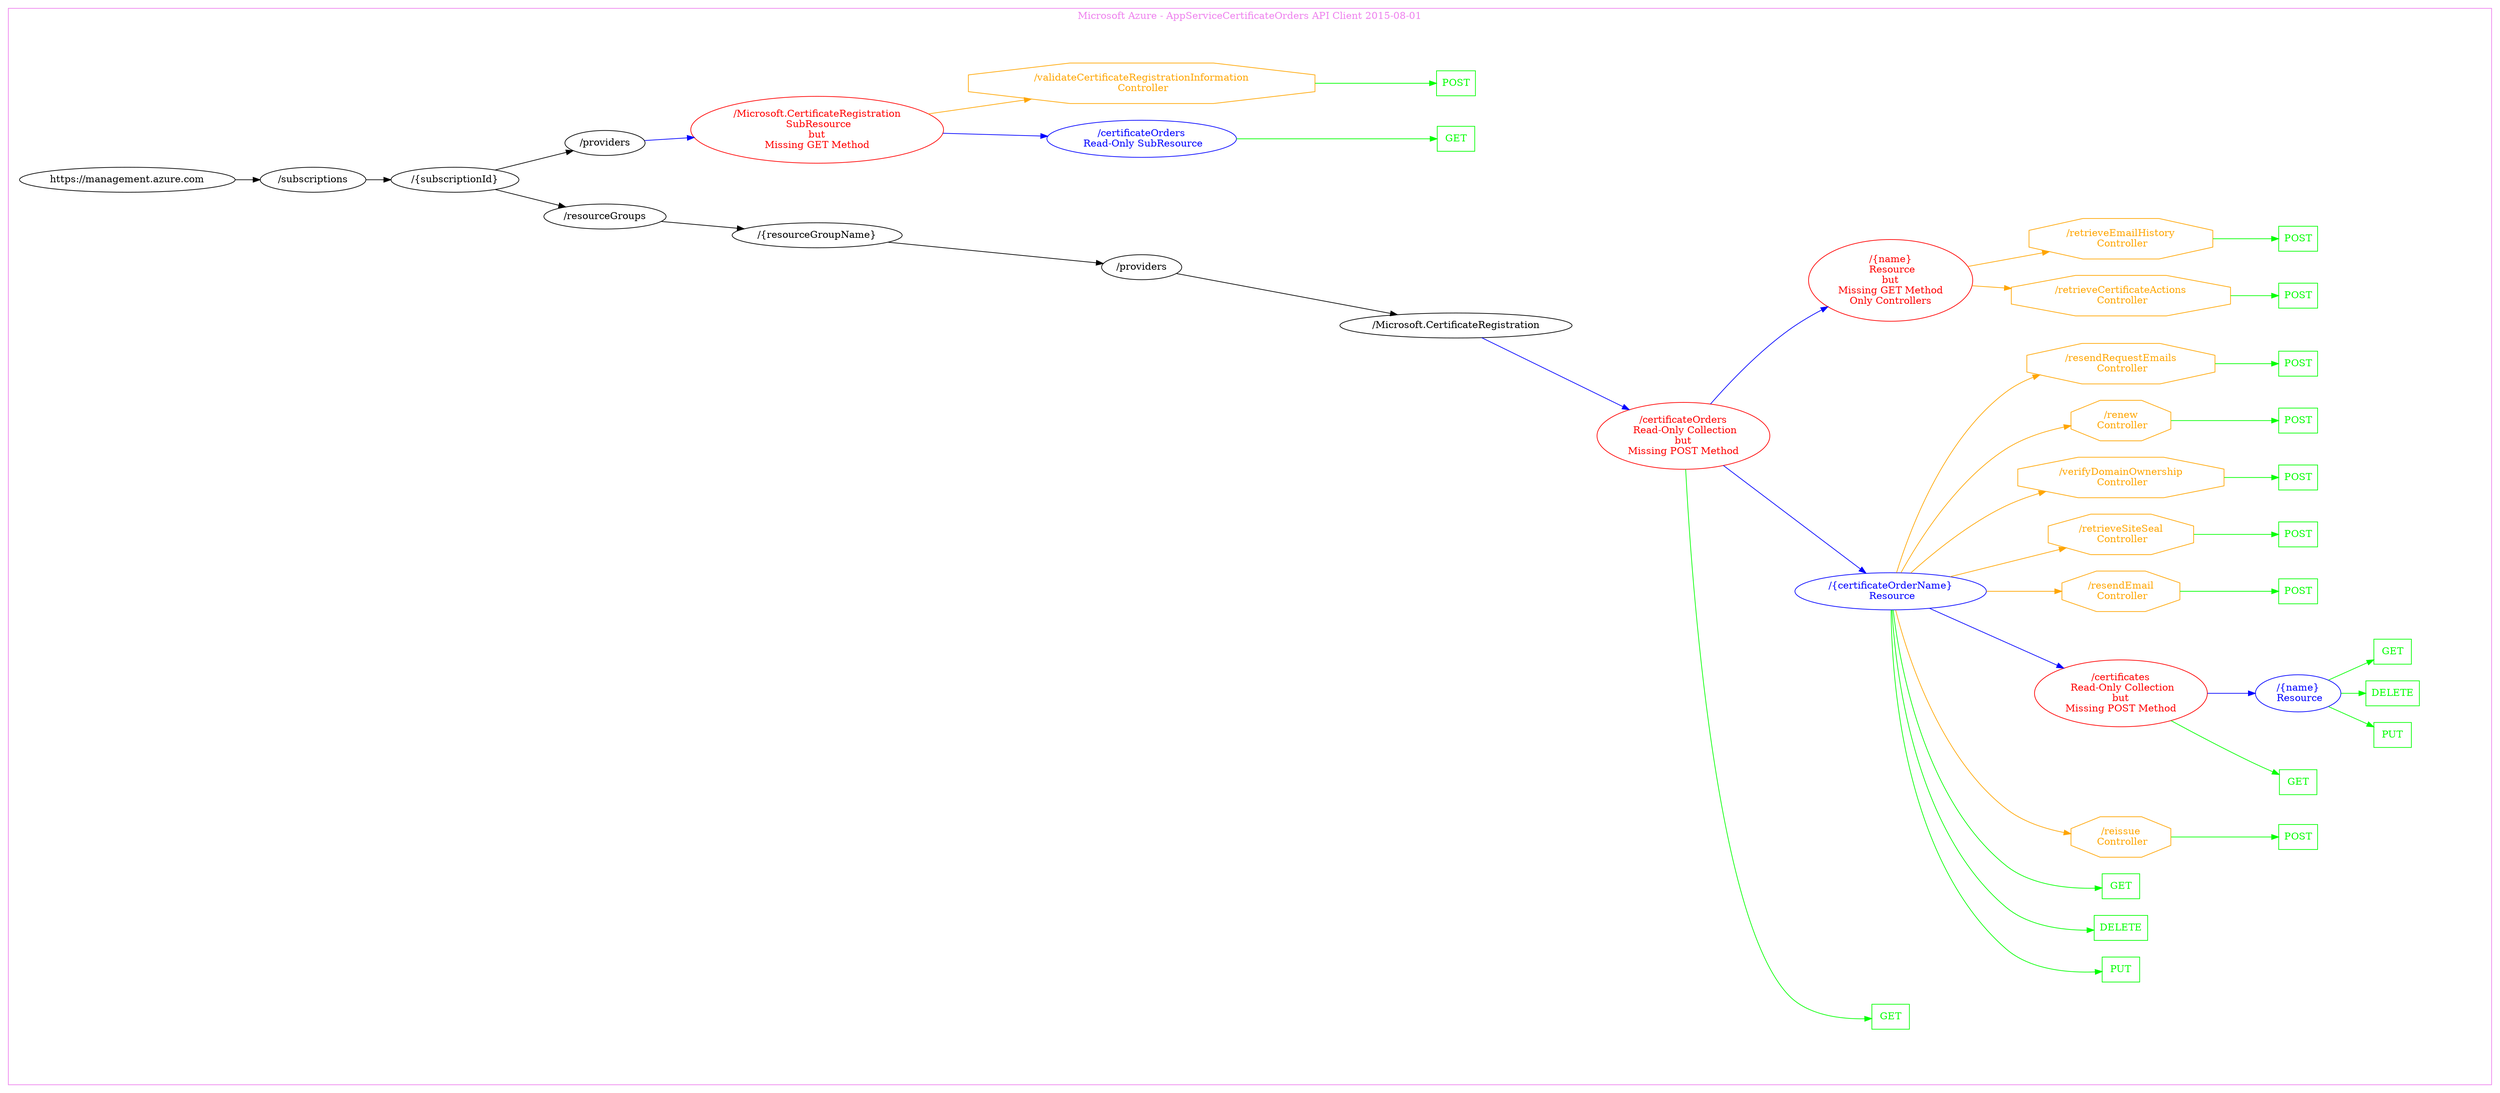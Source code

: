 digraph Cloud_Computing_REST_API {
rankdir="LR";
subgraph cluster_0 {
label="Microsoft Azure - AppServiceCertificateOrders API Client 2015-08-01"
color=violet
fontcolor=violet
subgraph cluster_1 {
label=""
color=white
fontcolor=white
node1 [label="https://management.azure.com", shape="ellipse", color="black", fontcolor="black"]
node1 -> node2 [color="black", fontcolor="black"]
subgraph cluster_2 {
label=""
color=white
fontcolor=white
node2 [label="/subscriptions", shape="ellipse", color="black", fontcolor="black"]
node2 -> node3 [color="black", fontcolor="black"]
subgraph cluster_3 {
label=""
color=white
fontcolor=white
node3 [label="/{subscriptionId}", shape="ellipse", color="black", fontcolor="black"]
node3 -> node4 [color="black", fontcolor="black"]
subgraph cluster_4 {
label=""
color=white
fontcolor=white
node4 [label="/resourceGroups", shape="ellipse", color="black", fontcolor="black"]
node4 -> node5 [color="black", fontcolor="black"]
subgraph cluster_5 {
label=""
color=white
fontcolor=white
node5 [label="/{resourceGroupName}", shape="ellipse", color="black", fontcolor="black"]
node5 -> node6 [color="black", fontcolor="black"]
subgraph cluster_6 {
label=""
color=white
fontcolor=white
node6 [label="/providers", shape="ellipse", color="black", fontcolor="black"]
node6 -> node7 [color="black", fontcolor="black"]
subgraph cluster_7 {
label=""
color=white
fontcolor=white
node7 [label="/Microsoft.CertificateRegistration", shape="ellipse", color="black", fontcolor="black"]
node7 -> node8 [color="blue", fontcolor="blue"]
subgraph cluster_8 {
label=""
color=white
fontcolor=white
node8 [label="/certificateOrders\n Read-Only Collection\nbut\nMissing POST Method", shape="ellipse", color="red", fontcolor="red"]
node8 -> node9 [color="green", fontcolor="green"]
subgraph cluster_9 {
label=""
color=white
fontcolor=white
node9 [label="GET", shape="box", color="green", fontcolor="green"]
}
node8 -> node10 [color="blue", fontcolor="blue"]
subgraph cluster_10 {
label=""
color=white
fontcolor=white
node10 [label="/{certificateOrderName}\n Resource", shape="ellipse", color="blue", fontcolor="blue"]
node10 -> node11 [color="green", fontcolor="green"]
subgraph cluster_11 {
label=""
color=white
fontcolor=white
node11 [label="PUT", shape="box", color="green", fontcolor="green"]
}
node10 -> node12 [color="green", fontcolor="green"]
subgraph cluster_12 {
label=""
color=white
fontcolor=white
node12 [label="DELETE", shape="box", color="green", fontcolor="green"]
}
node10 -> node13 [color="green", fontcolor="green"]
subgraph cluster_13 {
label=""
color=white
fontcolor=white
node13 [label="GET", shape="box", color="green", fontcolor="green"]
}
node10 -> node14 [color="orange", fontcolor="orange"]
subgraph cluster_14 {
label=""
color=white
fontcolor=white
node14 [label="/reissue\n Controller", shape="octagon", color="orange", fontcolor="orange"]
node14 -> node15 [color="green", fontcolor="green"]
subgraph cluster_15 {
label=""
color=white
fontcolor=white
node15 [label="POST", shape="box", color="green", fontcolor="green"]
}
}
node10 -> node16 [color="blue", fontcolor="blue"]
subgraph cluster_16 {
label=""
color=white
fontcolor=white
node16 [label="/certificates\n Read-Only Collection\nbut\nMissing POST Method", shape="ellipse", color="red", fontcolor="red"]
node16 -> node17 [color="green", fontcolor="green"]
subgraph cluster_17 {
label=""
color=white
fontcolor=white
node17 [label="GET", shape="box", color="green", fontcolor="green"]
}
node16 -> node18 [color="blue", fontcolor="blue"]
subgraph cluster_18 {
label=""
color=white
fontcolor=white
node18 [label="/{name}\n Resource", shape="ellipse", color="blue", fontcolor="blue"]
node18 -> node19 [color="green", fontcolor="green"]
subgraph cluster_19 {
label=""
color=white
fontcolor=white
node19 [label="PUT", shape="box", color="green", fontcolor="green"]
}
node18 -> node20 [color="green", fontcolor="green"]
subgraph cluster_20 {
label=""
color=white
fontcolor=white
node20 [label="DELETE", shape="box", color="green", fontcolor="green"]
}
node18 -> node21 [color="green", fontcolor="green"]
subgraph cluster_21 {
label=""
color=white
fontcolor=white
node21 [label="GET", shape="box", color="green", fontcolor="green"]
}
}
}
node10 -> node22 [color="orange", fontcolor="orange"]
subgraph cluster_22 {
label=""
color=white
fontcolor=white
node22 [label="/resendEmail\n Controller", shape="octagon", color="orange", fontcolor="orange"]
node22 -> node23 [color="green", fontcolor="green"]
subgraph cluster_23 {
label=""
color=white
fontcolor=white
node23 [label="POST", shape="box", color="green", fontcolor="green"]
}
}
node10 -> node24 [color="orange", fontcolor="orange"]
subgraph cluster_24 {
label=""
color=white
fontcolor=white
node24 [label="/retrieveSiteSeal\n Controller", shape="octagon", color="orange", fontcolor="orange"]
node24 -> node25 [color="green", fontcolor="green"]
subgraph cluster_25 {
label=""
color=white
fontcolor=white
node25 [label="POST", shape="box", color="green", fontcolor="green"]
}
}
node10 -> node26 [color="orange", fontcolor="orange"]
subgraph cluster_26 {
label=""
color=white
fontcolor=white
node26 [label="/verifyDomainOwnership\n Controller", shape="octagon", color="orange", fontcolor="orange"]
node26 -> node27 [color="green", fontcolor="green"]
subgraph cluster_27 {
label=""
color=white
fontcolor=white
node27 [label="POST", shape="box", color="green", fontcolor="green"]
}
}
node10 -> node28 [color="orange", fontcolor="orange"]
subgraph cluster_28 {
label=""
color=white
fontcolor=white
node28 [label="/renew\n Controller", shape="octagon", color="orange", fontcolor="orange"]
node28 -> node29 [color="green", fontcolor="green"]
subgraph cluster_29 {
label=""
color=white
fontcolor=white
node29 [label="POST", shape="box", color="green", fontcolor="green"]
}
}
node10 -> node30 [color="orange", fontcolor="orange"]
subgraph cluster_30 {
label=""
color=white
fontcolor=white
node30 [label="/resendRequestEmails\n Controller", shape="octagon", color="orange", fontcolor="orange"]
node30 -> node31 [color="green", fontcolor="green"]
subgraph cluster_31 {
label=""
color=white
fontcolor=white
node31 [label="POST", shape="box", color="green", fontcolor="green"]
}
}
}
node8 -> node32 [color="blue", fontcolor="blue"]
subgraph cluster_32 {
label=""
color=white
fontcolor=white
node32 [label="/{name}\n Resource\nbut\nMissing GET Method\nOnly Controllers", shape="ellipse", color="red", fontcolor="red"]
node32 -> node33 [color="orange", fontcolor="orange"]
subgraph cluster_33 {
label=""
color=white
fontcolor=white
node33 [label="/retrieveCertificateActions\n Controller", shape="octagon", color="orange", fontcolor="orange"]
node33 -> node34 [color="green", fontcolor="green"]
subgraph cluster_34 {
label=""
color=white
fontcolor=white
node34 [label="POST", shape="box", color="green", fontcolor="green"]
}
}
node32 -> node35 [color="orange", fontcolor="orange"]
subgraph cluster_35 {
label=""
color=white
fontcolor=white
node35 [label="/retrieveEmailHistory\n Controller", shape="octagon", color="orange", fontcolor="orange"]
node35 -> node36 [color="green", fontcolor="green"]
subgraph cluster_36 {
label=""
color=white
fontcolor=white
node36 [label="POST", shape="box", color="green", fontcolor="green"]
}
}
}
}
}
}
}
}
node3 -> node37 [color="black", fontcolor="black"]
subgraph cluster_37 {
label=""
color=white
fontcolor=white
node37 [label="/providers", shape="ellipse", color="black", fontcolor="black"]
node37 -> node38 [color="blue", fontcolor="blue"]
subgraph cluster_38 {
label=""
color=white
fontcolor=white
node38 [label="/Microsoft.CertificateRegistration\n SubResource\nbut\nMissing GET Method", shape="ellipse", color="red", fontcolor="red"]
node38 -> node39 [color="blue", fontcolor="blue"]
subgraph cluster_39 {
label=""
color=white
fontcolor=white
node39 [label="/certificateOrders\n Read-Only SubResource", shape="ellipse", color="blue", fontcolor="blue"]
node39 -> node40 [color="green", fontcolor="green"]
subgraph cluster_40 {
label=""
color=white
fontcolor=white
node40 [label="GET", shape="box", color="green", fontcolor="green"]
}
}
node38 -> node41 [color="orange", fontcolor="orange"]
subgraph cluster_41 {
label=""
color=white
fontcolor=white
node41 [label="/validateCertificateRegistrationInformation\n Controller", shape="octagon", color="orange", fontcolor="orange"]
node41 -> node42 [color="green", fontcolor="green"]
subgraph cluster_42 {
label=""
color=white
fontcolor=white
node42 [label="POST", shape="box", color="green", fontcolor="green"]
}
}
}
}
}
}
}
}
}
